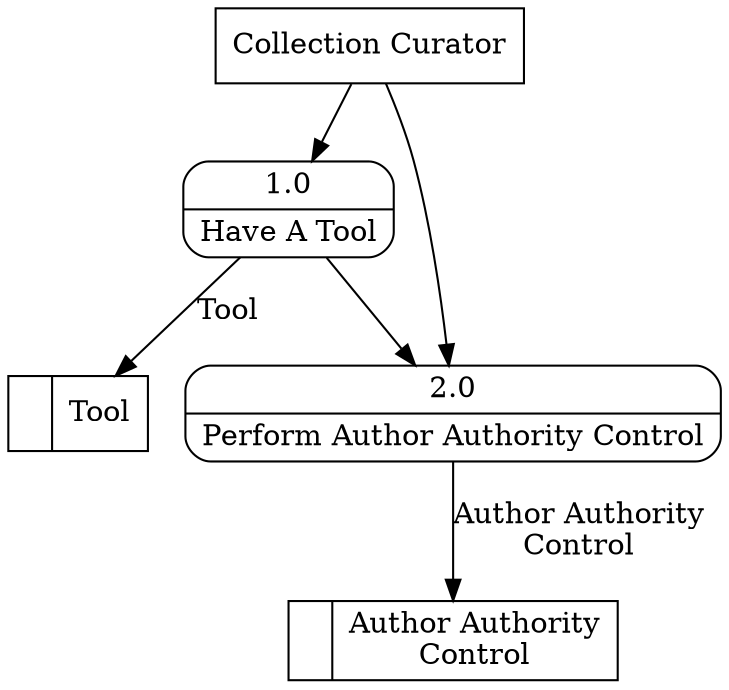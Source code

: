 digraph dfd2{ 
node[shape=record]
200 [label="<f0>  |<f1> Tool " ];
201 [label="<f0>  |<f1> Author Authority\nControl " ];
202 [label="Collection Curator" shape=box];
203 [label="{<f0> 1.0|<f1> Have A Tool }" shape=Mrecord];
204 [label="{<f0> 2.0|<f1> Perform Author Authority Control }" shape=Mrecord];
202 -> 203
202 -> 204
203 -> 204
203 -> 200 [label="Tool"]
204 -> 201 [label="Author Authority\nControl"]
}